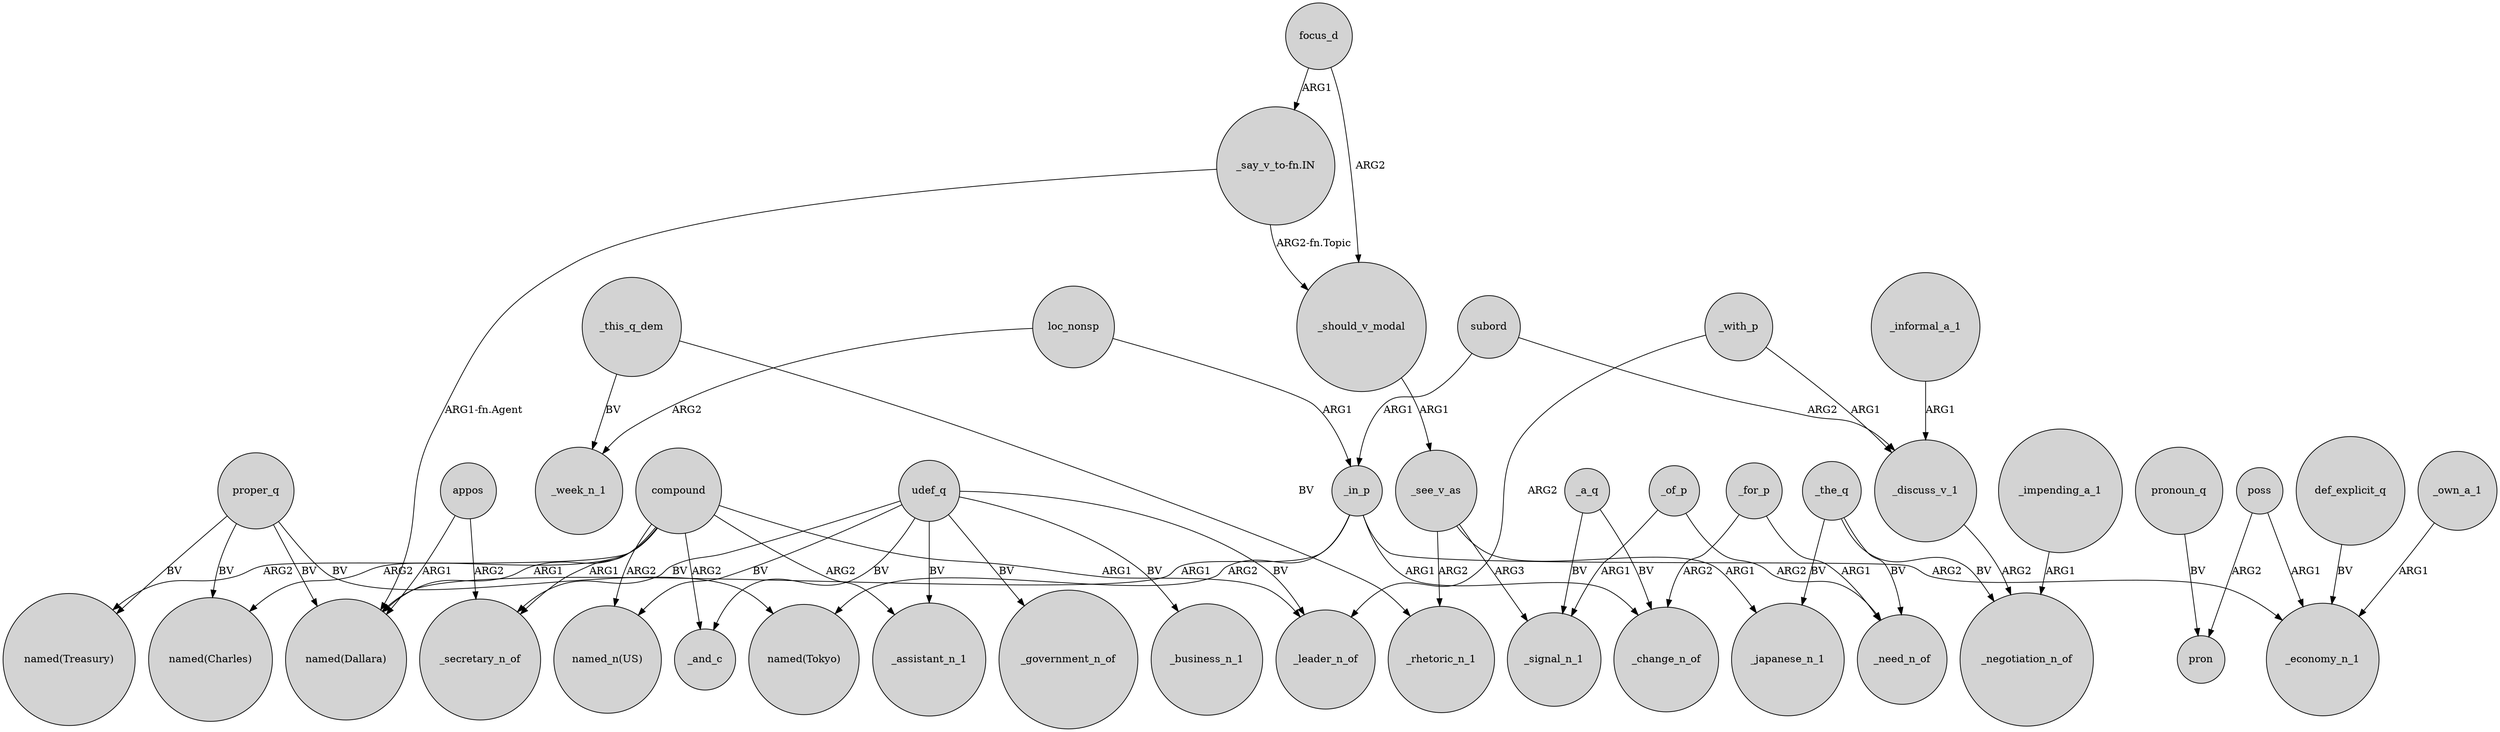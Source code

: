 digraph {
	node [shape=circle style=filled]
	compound -> "named(Treasury)" [label=ARG2]
	udef_q -> _secretary_n_of [label=BV]
	_the_q -> _negotiation_n_of [label=BV]
	appos -> _secretary_n_of [label=ARG2]
	udef_q -> "named_n(US)" [label=BV]
	_a_q -> _signal_n_1 [label=BV]
	proper_q -> "named(Dallara)" [label=BV]
	_of_p -> _need_n_of [label=ARG2]
	poss -> pron [label=ARG2]
	_discuss_v_1 -> _negotiation_n_of [label=ARG2]
	_this_q_dem -> _rhetoric_n_1 [label=BV]
	udef_q -> _government_n_of [label=BV]
	_for_p -> _need_n_of [label=ARG1]
	def_explicit_q -> _economy_n_1 [label=BV]
	focus_d -> _should_v_modal [label=ARG2]
	_impending_a_1 -> _negotiation_n_of [label=ARG1]
	_see_v_as -> _signal_n_1 [label=ARG3]
	appos -> "named(Dallara)" [label=ARG1]
	_with_p -> _leader_n_of [label=ARG2]
	_should_v_modal -> _see_v_as [label=ARG1]
	_see_v_as -> _rhetoric_n_1 [label=ARG2]
	compound -> _leader_n_of [label=ARG1]
	_of_p -> _signal_n_1 [label=ARG1]
	_in_p -> "named(Dallara)" [label=ARG1]
	proper_q -> "named(Tokyo)" [label=BV]
	loc_nonsp -> _in_p [label=ARG1]
	compound -> "named_n(US)" [label=ARG2]
	_informal_a_1 -> _discuss_v_1 [label=ARG1]
	_own_a_1 -> _economy_n_1 [label=ARG1]
	udef_q -> _assistant_n_1 [label=BV]
	poss -> _economy_n_1 [label=ARG1]
	"_say_v_to-fn.IN" -> _should_v_modal [label="ARG2-fn.Topic"]
	_in_p -> _change_n_of [label=ARG1]
	_the_q -> _japanese_n_1 [label=BV]
	pronoun_q -> pron [label=BV]
	loc_nonsp -> _week_n_1 [label=ARG2]
	_this_q_dem -> _week_n_1 [label=BV]
	compound -> _and_c [label=ARG2]
	_in_p -> _economy_n_1 [label=ARG2]
	compound -> "named(Dallara)" [label=ARG1]
	_the_q -> _need_n_of [label=BV]
	subord -> _in_p [label=ARG1]
	proper_q -> "named(Treasury)" [label=BV]
	proper_q -> "named(Charles)" [label=BV]
	_for_p -> _change_n_of [label=ARG2]
	udef_q -> _business_n_1 [label=BV]
	_see_v_as -> _japanese_n_1 [label=ARG1]
	compound -> "named(Charles)" [label=ARG2]
	_in_p -> "named(Tokyo)" [label=ARG2]
	_a_q -> _change_n_of [label=BV]
	compound -> _secretary_n_of [label=ARG1]
	subord -> _discuss_v_1 [label=ARG2]
	_with_p -> _discuss_v_1 [label=ARG1]
	compound -> _assistant_n_1 [label=ARG2]
	udef_q -> _and_c [label=BV]
	udef_q -> _leader_n_of [label=BV]
	"_say_v_to-fn.IN" -> "named(Dallara)" [label="ARG1-fn.Agent"]
	focus_d -> "_say_v_to-fn.IN" [label=ARG1]
}
